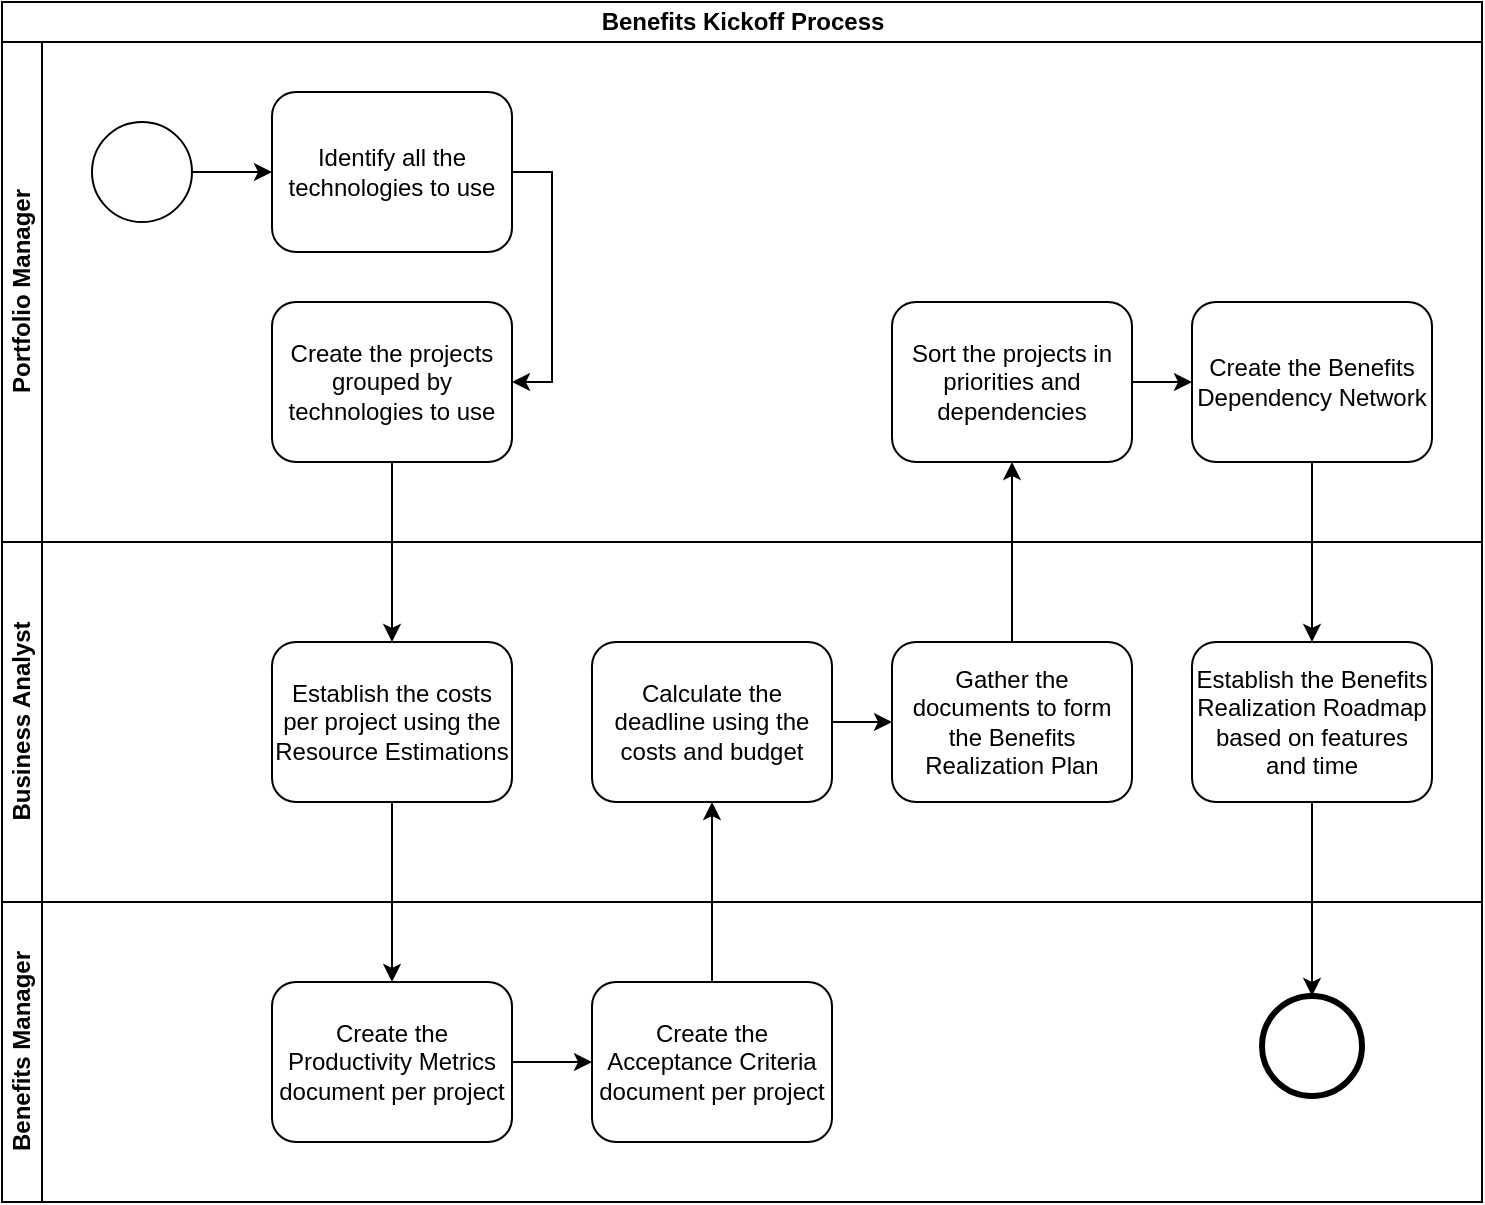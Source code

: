 <mxfile version="13.8.0" type="github">
  <diagram id="RDtPT-bHixlKmdcHidb1" name="Page-1">
    <mxGraphModel dx="782" dy="443" grid="1" gridSize="10" guides="1" tooltips="1" connect="1" arrows="1" fold="1" page="1" pageScale="1" pageWidth="850" pageHeight="1100" math="0" shadow="0">
      <root>
        <mxCell id="0" />
        <mxCell id="1" parent="0" />
        <mxCell id="EqA8bBB3nNrjbtlvsTNp-1" value="Benefits Kickoff Process" style="swimlane;html=1;childLayout=stackLayout;resizeParent=1;resizeParentMax=0;horizontal=1;startSize=20;horizontalStack=0;" parent="1" vertex="1">
          <mxGeometry x="160" y="30" width="740" height="600" as="geometry" />
        </mxCell>
        <mxCell id="EqA8bBB3nNrjbtlvsTNp-2" value="Portfolio Manager" style="swimlane;html=1;startSize=20;horizontal=0;" parent="EqA8bBB3nNrjbtlvsTNp-1" vertex="1">
          <mxGeometry y="20" width="740" height="250" as="geometry" />
        </mxCell>
        <mxCell id="EqA8bBB3nNrjbtlvsTNp-7" style="edgeStyle=orthogonalEdgeStyle;rounded=0;orthogonalLoop=1;jettySize=auto;html=1;exitX=1;exitY=0.5;exitDx=0;exitDy=0;entryX=0;entryY=0.5;entryDx=0;entryDy=0;" parent="EqA8bBB3nNrjbtlvsTNp-2" source="EqA8bBB3nNrjbtlvsTNp-5" target="mg1wNwwZSoMQqakspvtf-3" edge="1">
          <mxGeometry relative="1" as="geometry">
            <mxPoint x="155" y="65" as="targetPoint" />
          </mxGeometry>
        </mxCell>
        <mxCell id="EqA8bBB3nNrjbtlvsTNp-5" value="" style="shape=mxgraph.bpmn.shape;html=1;verticalLabelPosition=bottom;labelBackgroundColor=#ffffff;verticalAlign=top;align=center;perimeter=ellipsePerimeter;outlineConnect=0;outline=standard;symbol=general;" parent="EqA8bBB3nNrjbtlvsTNp-2" vertex="1">
          <mxGeometry x="45" y="40" width="50" height="50" as="geometry" />
        </mxCell>
        <mxCell id="mg1wNwwZSoMQqakspvtf-21" style="edgeStyle=orthogonalEdgeStyle;rounded=0;orthogonalLoop=1;jettySize=auto;html=1;exitX=1;exitY=0.5;exitDx=0;exitDy=0;entryX=1;entryY=0.5;entryDx=0;entryDy=0;" edge="1" parent="EqA8bBB3nNrjbtlvsTNp-2" source="mg1wNwwZSoMQqakspvtf-3" target="mg1wNwwZSoMQqakspvtf-2">
          <mxGeometry relative="1" as="geometry" />
        </mxCell>
        <mxCell id="mg1wNwwZSoMQqakspvtf-3" value="Identify all the technologies to use" style="shape=ext;rounded=1;html=1;whiteSpace=wrap;" vertex="1" parent="EqA8bBB3nNrjbtlvsTNp-2">
          <mxGeometry x="135" y="25" width="120" height="80" as="geometry" />
        </mxCell>
        <mxCell id="mg1wNwwZSoMQqakspvtf-18" style="edgeStyle=orthogonalEdgeStyle;rounded=0;orthogonalLoop=1;jettySize=auto;html=1;exitX=1;exitY=0.5;exitDx=0;exitDy=0;" edge="1" parent="EqA8bBB3nNrjbtlvsTNp-2" source="mg1wNwwZSoMQqakspvtf-15" target="mg1wNwwZSoMQqakspvtf-16">
          <mxGeometry relative="1" as="geometry" />
        </mxCell>
        <mxCell id="mg1wNwwZSoMQqakspvtf-15" value="Sort the projects in priorities and dependencies" style="shape=ext;rounded=1;html=1;whiteSpace=wrap;" vertex="1" parent="EqA8bBB3nNrjbtlvsTNp-2">
          <mxGeometry x="445" y="130" width="120" height="80" as="geometry" />
        </mxCell>
        <mxCell id="mg1wNwwZSoMQqakspvtf-2" value="Create the projects grouped by technologies to use" style="shape=ext;rounded=1;html=1;whiteSpace=wrap;" vertex="1" parent="EqA8bBB3nNrjbtlvsTNp-2">
          <mxGeometry x="135" y="130" width="120" height="80" as="geometry" />
        </mxCell>
        <mxCell id="mg1wNwwZSoMQqakspvtf-16" value="Create the Benefits Dependency Network" style="shape=ext;rounded=1;html=1;whiteSpace=wrap;" vertex="1" parent="EqA8bBB3nNrjbtlvsTNp-2">
          <mxGeometry x="595" y="130" width="120" height="80" as="geometry" />
        </mxCell>
        <mxCell id="mg1wNwwZSoMQqakspvtf-10" style="edgeStyle=orthogonalEdgeStyle;rounded=0;orthogonalLoop=1;jettySize=auto;html=1;exitX=0.5;exitY=1;exitDx=0;exitDy=0;" edge="1" parent="EqA8bBB3nNrjbtlvsTNp-1" source="mg1wNwwZSoMQqakspvtf-2" target="mg1wNwwZSoMQqakspvtf-5">
          <mxGeometry relative="1" as="geometry" />
        </mxCell>
        <mxCell id="mg1wNwwZSoMQqakspvtf-11" style="edgeStyle=orthogonalEdgeStyle;rounded=0;orthogonalLoop=1;jettySize=auto;html=1;exitX=0.5;exitY=1;exitDx=0;exitDy=0;entryX=0.5;entryY=0;entryDx=0;entryDy=0;" edge="1" parent="EqA8bBB3nNrjbtlvsTNp-1" source="mg1wNwwZSoMQqakspvtf-5" target="mg1wNwwZSoMQqakspvtf-6">
          <mxGeometry relative="1" as="geometry" />
        </mxCell>
        <mxCell id="mg1wNwwZSoMQqakspvtf-22" style="edgeStyle=orthogonalEdgeStyle;rounded=0;orthogonalLoop=1;jettySize=auto;html=1;exitX=0.5;exitY=0;exitDx=0;exitDy=0;entryX=0.5;entryY=1;entryDx=0;entryDy=0;" edge="1" parent="EqA8bBB3nNrjbtlvsTNp-1" source="mg1wNwwZSoMQqakspvtf-9" target="mg1wNwwZSoMQqakspvtf-15">
          <mxGeometry relative="1" as="geometry" />
        </mxCell>
        <mxCell id="mg1wNwwZSoMQqakspvtf-20" style="edgeStyle=orthogonalEdgeStyle;rounded=0;orthogonalLoop=1;jettySize=auto;html=1;exitX=0.5;exitY=1;exitDx=0;exitDy=0;entryX=0.5;entryY=0;entryDx=0;entryDy=0;" edge="1" parent="EqA8bBB3nNrjbtlvsTNp-1" source="mg1wNwwZSoMQqakspvtf-16" target="mg1wNwwZSoMQqakspvtf-19">
          <mxGeometry relative="1" as="geometry" />
        </mxCell>
        <mxCell id="mg1wNwwZSoMQqakspvtf-25" style="edgeStyle=orthogonalEdgeStyle;rounded=0;orthogonalLoop=1;jettySize=auto;html=1;exitX=0.5;exitY=1;exitDx=0;exitDy=0;entryX=0.5;entryY=0;entryDx=0;entryDy=0;" edge="1" parent="EqA8bBB3nNrjbtlvsTNp-1" source="mg1wNwwZSoMQqakspvtf-19" target="mg1wNwwZSoMQqakspvtf-24">
          <mxGeometry relative="1" as="geometry" />
        </mxCell>
        <mxCell id="EqA8bBB3nNrjbtlvsTNp-3" value="Business Analyst" style="swimlane;html=1;startSize=20;horizontal=0;" parent="EqA8bBB3nNrjbtlvsTNp-1" vertex="1">
          <mxGeometry y="270" width="740" height="180" as="geometry" />
        </mxCell>
        <mxCell id="mg1wNwwZSoMQqakspvtf-19" value="Establish the Benefits Realization Roadmap based on features and time" style="shape=ext;rounded=1;html=1;whiteSpace=wrap;" vertex="1" parent="EqA8bBB3nNrjbtlvsTNp-3">
          <mxGeometry x="595" y="50" width="120" height="80" as="geometry" />
        </mxCell>
        <mxCell id="mg1wNwwZSoMQqakspvtf-27" style="edgeStyle=orthogonalEdgeStyle;rounded=0;orthogonalLoop=1;jettySize=auto;html=1;exitX=1;exitY=0.5;exitDx=0;exitDy=0;entryX=0;entryY=0.5;entryDx=0;entryDy=0;" edge="1" parent="EqA8bBB3nNrjbtlvsTNp-3" source="mg1wNwwZSoMQqakspvtf-7" target="mg1wNwwZSoMQqakspvtf-9">
          <mxGeometry relative="1" as="geometry" />
        </mxCell>
        <mxCell id="mg1wNwwZSoMQqakspvtf-7" value="Calculate the deadline using the costs and budget" style="shape=ext;rounded=1;html=1;whiteSpace=wrap;" vertex="1" parent="EqA8bBB3nNrjbtlvsTNp-3">
          <mxGeometry x="295" y="50" width="120" height="80" as="geometry" />
        </mxCell>
        <mxCell id="mg1wNwwZSoMQqakspvtf-9" value="Gather the documents to form the Benefits Realization Plan" style="shape=ext;rounded=1;html=1;whiteSpace=wrap;" vertex="1" parent="EqA8bBB3nNrjbtlvsTNp-3">
          <mxGeometry x="445" y="50" width="120" height="80" as="geometry" />
        </mxCell>
        <mxCell id="mg1wNwwZSoMQqakspvtf-5" value="Establish the costs per project using the Resource Estimations" style="shape=ext;rounded=1;html=1;whiteSpace=wrap;" vertex="1" parent="EqA8bBB3nNrjbtlvsTNp-3">
          <mxGeometry x="135" y="50" width="120" height="80" as="geometry" />
        </mxCell>
        <mxCell id="EqA8bBB3nNrjbtlvsTNp-4" value="Benefits Manager" style="swimlane;html=1;startSize=20;horizontal=0;" parent="EqA8bBB3nNrjbtlvsTNp-1" vertex="1">
          <mxGeometry y="450" width="740" height="150" as="geometry" />
        </mxCell>
        <mxCell id="mg1wNwwZSoMQqakspvtf-24" value="" style="shape=mxgraph.bpmn.shape;html=1;verticalLabelPosition=bottom;labelBackgroundColor=#ffffff;verticalAlign=top;align=center;perimeter=ellipsePerimeter;outlineConnect=0;outline=end;symbol=general;" vertex="1" parent="EqA8bBB3nNrjbtlvsTNp-4">
          <mxGeometry x="630" y="47" width="50" height="50" as="geometry" />
        </mxCell>
        <mxCell id="mg1wNwwZSoMQqakspvtf-8" value="Create the Acceptance Criteria document per project" style="shape=ext;rounded=1;html=1;whiteSpace=wrap;" vertex="1" parent="EqA8bBB3nNrjbtlvsTNp-4">
          <mxGeometry x="295" y="40" width="120" height="80" as="geometry" />
        </mxCell>
        <mxCell id="mg1wNwwZSoMQqakspvtf-6" value="Create the Productivity Metrics document per project" style="shape=ext;rounded=1;html=1;whiteSpace=wrap;" vertex="1" parent="EqA8bBB3nNrjbtlvsTNp-4">
          <mxGeometry x="135" y="40" width="120" height="80" as="geometry" />
        </mxCell>
        <mxCell id="mg1wNwwZSoMQqakspvtf-12" style="edgeStyle=orthogonalEdgeStyle;rounded=0;orthogonalLoop=1;jettySize=auto;html=1;exitX=1;exitY=0.5;exitDx=0;exitDy=0;entryX=0;entryY=0.5;entryDx=0;entryDy=0;" edge="1" parent="EqA8bBB3nNrjbtlvsTNp-4" source="mg1wNwwZSoMQqakspvtf-6" target="mg1wNwwZSoMQqakspvtf-8">
          <mxGeometry relative="1" as="geometry" />
        </mxCell>
        <mxCell id="mg1wNwwZSoMQqakspvtf-26" style="edgeStyle=orthogonalEdgeStyle;rounded=0;orthogonalLoop=1;jettySize=auto;html=1;exitX=0.5;exitY=0;exitDx=0;exitDy=0;entryX=0.5;entryY=1;entryDx=0;entryDy=0;" edge="1" parent="EqA8bBB3nNrjbtlvsTNp-1" source="mg1wNwwZSoMQqakspvtf-8" target="mg1wNwwZSoMQqakspvtf-7">
          <mxGeometry relative="1" as="geometry" />
        </mxCell>
      </root>
    </mxGraphModel>
  </diagram>
</mxfile>
